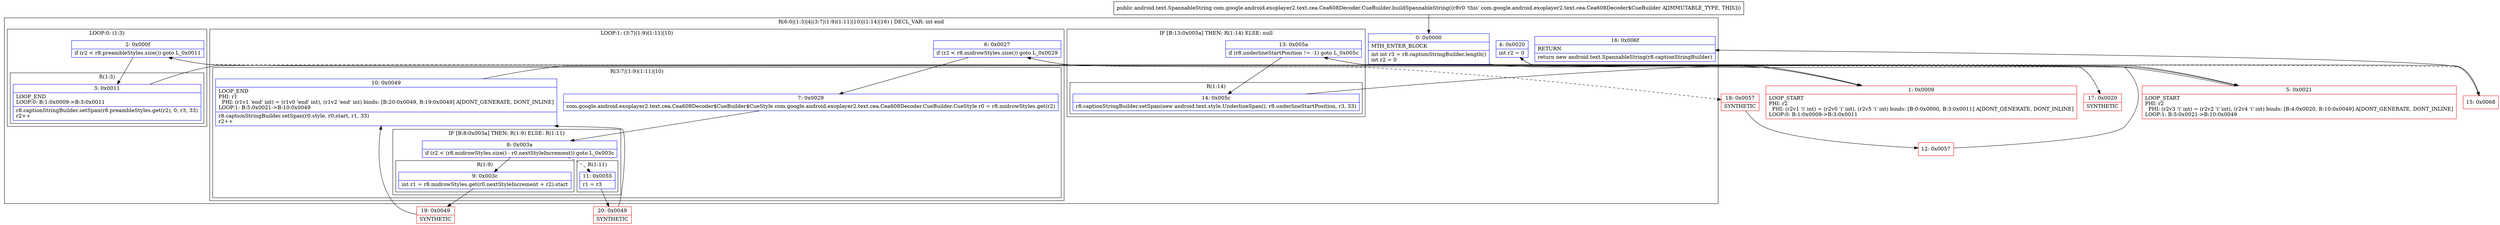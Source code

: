 digraph "CFG forcom.google.android.exoplayer2.text.cea.Cea608Decoder.CueBuilder.buildSpannableString()Landroid\/text\/SpannableString;" {
subgraph cluster_Region_774360028 {
label = "R(6:0|(1:3)|4|(3:7|(1:9)(1:11)|10)|(1:14)|16) | DECL_VAR: int end\l";
node [shape=record,color=blue];
Node_0 [shape=record,label="{0\:\ 0x0000|MTH_ENTER_BLOCK\l|int int r3 = r8.captionStringBuilder.length()\lint r2 = 0\l}"];
subgraph cluster_LoopRegion_1091272849 {
label = "LOOP:0: (1:3)";
node [shape=record,color=blue];
Node_2 [shape=record,label="{2\:\ 0x000f|if (r2 \< r8.preambleStyles.size()) goto L_0x0011\l}"];
subgraph cluster_Region_1805450201 {
label = "R(1:3)";
node [shape=record,color=blue];
Node_3 [shape=record,label="{3\:\ 0x0011|LOOP_END\lLOOP:0: B:1:0x0009\-\>B:3:0x0011\l|r8.captionStringBuilder.setSpan(r8.preambleStyles.get(r2), 0, r3, 33)\lr2++\l}"];
}
}
Node_4 [shape=record,label="{4\:\ 0x0020|int r2 = 0\l}"];
subgraph cluster_LoopRegion_1296427354 {
label = "LOOP:1: (3:7|(1:9)(1:11)|10)";
node [shape=record,color=blue];
Node_6 [shape=record,label="{6\:\ 0x0027|if (r2 \< r8.midrowStyles.size()) goto L_0x0029\l}"];
subgraph cluster_Region_1205131707 {
label = "R(3:7|(1:9)(1:11)|10)";
node [shape=record,color=blue];
Node_7 [shape=record,label="{7\:\ 0x0029|com.google.android.exoplayer2.text.cea.Cea608Decoder$CueBuilder$CueStyle com.google.android.exoplayer2.text.cea.Cea608Decoder.CueBuilder.CueStyle r0 = r8.midrowStyles.get(r2)\l}"];
subgraph cluster_IfRegion_11790611 {
label = "IF [B:8:0x003a] THEN: R(1:9) ELSE: R(1:11)";
node [shape=record,color=blue];
Node_8 [shape=record,label="{8\:\ 0x003a|if (r2 \< (r8.midrowStyles.size() \- r0.nextStyleIncrement)) goto L_0x003c\l}"];
subgraph cluster_Region_488767132 {
label = "R(1:9)";
node [shape=record,color=blue];
Node_9 [shape=record,label="{9\:\ 0x003c|int r1 = r8.midrowStyles.get(r0.nextStyleIncrement + r2).start\l}"];
}
subgraph cluster_Region_1775004411 {
label = "R(1:11)";
node [shape=record,color=blue];
Node_11 [shape=record,label="{11\:\ 0x0055|r1 = r3\l}"];
}
}
Node_10 [shape=record,label="{10\:\ 0x0049|LOOP_END\lPHI: r1 \l  PHI: (r1v1 'end' int) = (r1v0 'end' int), (r1v2 'end' int) binds: [B:20:0x0049, B:19:0x0049] A[DONT_GENERATE, DONT_INLINE]\lLOOP:1: B:5:0x0021\-\>B:10:0x0049\l|r8.captionStringBuilder.setSpan(r0.style, r0.start, r1, 33)\lr2++\l}"];
}
}
subgraph cluster_IfRegion_979538229 {
label = "IF [B:13:0x005a] THEN: R(1:14) ELSE: null";
node [shape=record,color=blue];
Node_13 [shape=record,label="{13\:\ 0x005a|if (r8.underlineStartPosition != \-1) goto L_0x005c\l}"];
subgraph cluster_Region_1373821018 {
label = "R(1:14)";
node [shape=record,color=blue];
Node_14 [shape=record,label="{14\:\ 0x005c|r8.captionStringBuilder.setSpan(new android.text.style.UnderlineSpan(), r8.underlineStartPosition, r3, 33)\l}"];
}
}
Node_16 [shape=record,label="{16\:\ 0x006f|RETURN\l|return new android.text.SpannableString(r8.captionStringBuilder)\l}"];
}
Node_1 [shape=record,color=red,label="{1\:\ 0x0009|LOOP_START\lPHI: r2 \l  PHI: (r2v1 'i' int) = (r2v0 'i' int), (r2v5 'i' int) binds: [B:0:0x0000, B:3:0x0011] A[DONT_GENERATE, DONT_INLINE]\lLOOP:0: B:1:0x0009\-\>B:3:0x0011\l}"];
Node_5 [shape=record,color=red,label="{5\:\ 0x0021|LOOP_START\lPHI: r2 \l  PHI: (r2v3 'i' int) = (r2v2 'i' int), (r2v4 'i' int) binds: [B:4:0x0020, B:10:0x0049] A[DONT_GENERATE, DONT_INLINE]\lLOOP:1: B:5:0x0021\-\>B:10:0x0049\l}"];
Node_12 [shape=record,color=red,label="{12\:\ 0x0057}"];
Node_15 [shape=record,color=red,label="{15\:\ 0x0068}"];
Node_17 [shape=record,color=red,label="{17\:\ 0x0020|SYNTHETIC\l}"];
Node_18 [shape=record,color=red,label="{18\:\ 0x0057|SYNTHETIC\l}"];
Node_19 [shape=record,color=red,label="{19\:\ 0x0049|SYNTHETIC\l}"];
Node_20 [shape=record,color=red,label="{20\:\ 0x0049|SYNTHETIC\l}"];
MethodNode[shape=record,label="{public android.text.SpannableString com.google.android.exoplayer2.text.cea.Cea608Decoder.CueBuilder.buildSpannableString((r8v0 'this' com.google.android.exoplayer2.text.cea.Cea608Decoder$CueBuilder A[IMMUTABLE_TYPE, THIS])) }"];
MethodNode -> Node_0;
Node_0 -> Node_1;
Node_2 -> Node_3;
Node_2 -> Node_17[style=dashed];
Node_3 -> Node_1;
Node_4 -> Node_5;
Node_6 -> Node_7;
Node_6 -> Node_18[style=dashed];
Node_7 -> Node_8;
Node_8 -> Node_9;
Node_8 -> Node_11[style=dashed];
Node_9 -> Node_19;
Node_11 -> Node_20;
Node_10 -> Node_5;
Node_13 -> Node_14;
Node_13 -> Node_15[style=dashed];
Node_14 -> Node_15;
Node_1 -> Node_2;
Node_5 -> Node_6;
Node_12 -> Node_13;
Node_15 -> Node_16;
Node_17 -> Node_4;
Node_18 -> Node_12;
Node_19 -> Node_10;
Node_20 -> Node_10;
}

